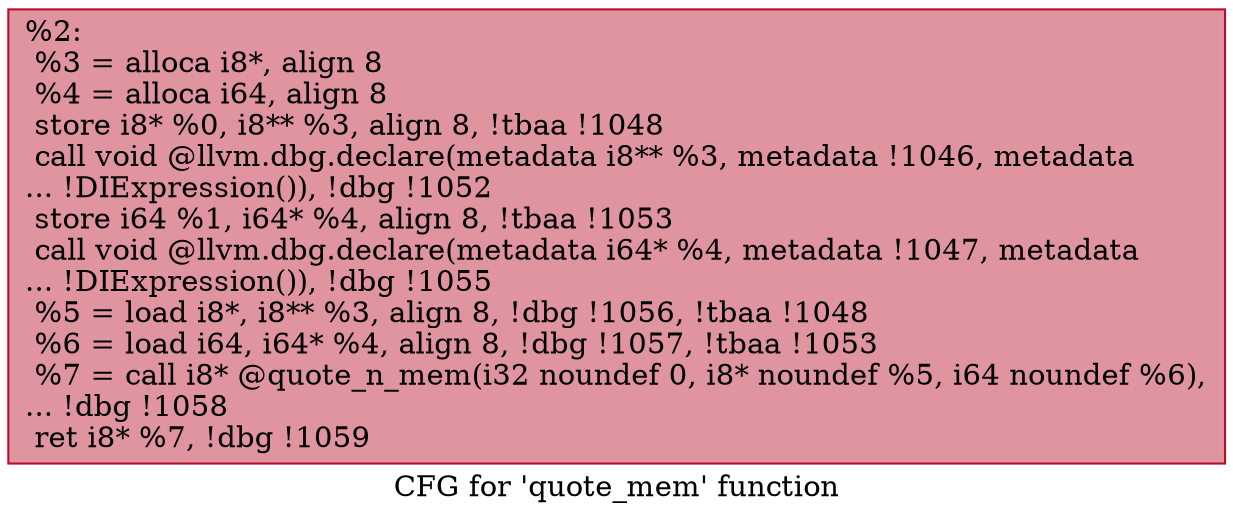 digraph "CFG for 'quote_mem' function" {
	label="CFG for 'quote_mem' function";

	Node0x1acff80 [shape=record,color="#b70d28ff", style=filled, fillcolor="#b70d2870",label="{%2:\l  %3 = alloca i8*, align 8\l  %4 = alloca i64, align 8\l  store i8* %0, i8** %3, align 8, !tbaa !1048\l  call void @llvm.dbg.declare(metadata i8** %3, metadata !1046, metadata\l... !DIExpression()), !dbg !1052\l  store i64 %1, i64* %4, align 8, !tbaa !1053\l  call void @llvm.dbg.declare(metadata i64* %4, metadata !1047, metadata\l... !DIExpression()), !dbg !1055\l  %5 = load i8*, i8** %3, align 8, !dbg !1056, !tbaa !1048\l  %6 = load i64, i64* %4, align 8, !dbg !1057, !tbaa !1053\l  %7 = call i8* @quote_n_mem(i32 noundef 0, i8* noundef %5, i64 noundef %6),\l... !dbg !1058\l  ret i8* %7, !dbg !1059\l}"];
}

